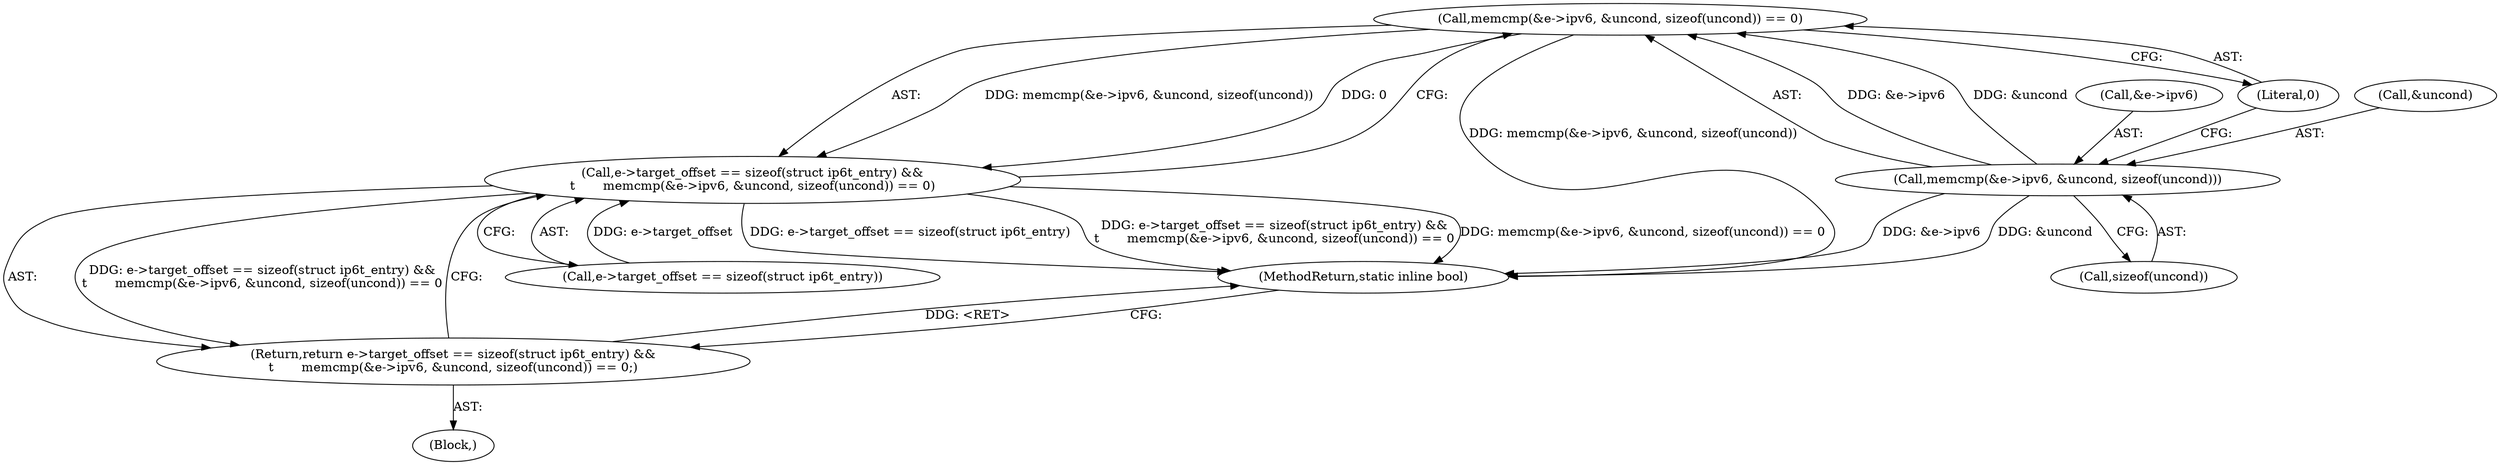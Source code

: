 digraph "0_linux_54d83fc74aa9ec72794373cb47432c5f7fb1a309_12@API" {
"1000112" [label="(Call,memcmp(&e->ipv6, &uncond, sizeof(uncond)) == 0)"];
"1000113" [label="(Call,memcmp(&e->ipv6, &uncond, sizeof(uncond)))"];
"1000105" [label="(Call,e->target_offset == sizeof(struct ip6t_entry) &&\n\t       memcmp(&e->ipv6, &uncond, sizeof(uncond)) == 0)"];
"1000104" [label="(Return,return e->target_offset == sizeof(struct ip6t_entry) &&\n\t       memcmp(&e->ipv6, &uncond, sizeof(uncond)) == 0;)"];
"1000104" [label="(Return,return e->target_offset == sizeof(struct ip6t_entry) &&\n\t       memcmp(&e->ipv6, &uncond, sizeof(uncond)) == 0;)"];
"1000114" [label="(Call,&e->ipv6)"];
"1000112" [label="(Call,memcmp(&e->ipv6, &uncond, sizeof(uncond)) == 0)"];
"1000105" [label="(Call,e->target_offset == sizeof(struct ip6t_entry) &&\n\t       memcmp(&e->ipv6, &uncond, sizeof(uncond)) == 0)"];
"1000113" [label="(Call,memcmp(&e->ipv6, &uncond, sizeof(uncond)))"];
"1000120" [label="(Call,sizeof(uncond))"];
"1000122" [label="(Literal,0)"];
"1000106" [label="(Call,e->target_offset == sizeof(struct ip6t_entry))"];
"1000102" [label="(Block,)"];
"1000118" [label="(Call,&uncond)"];
"1000123" [label="(MethodReturn,static inline bool)"];
"1000112" -> "1000105"  [label="AST: "];
"1000112" -> "1000122"  [label="CFG: "];
"1000113" -> "1000112"  [label="AST: "];
"1000122" -> "1000112"  [label="AST: "];
"1000105" -> "1000112"  [label="CFG: "];
"1000112" -> "1000123"  [label="DDG: memcmp(&e->ipv6, &uncond, sizeof(uncond))"];
"1000112" -> "1000105"  [label="DDG: memcmp(&e->ipv6, &uncond, sizeof(uncond))"];
"1000112" -> "1000105"  [label="DDG: 0"];
"1000113" -> "1000112"  [label="DDG: &e->ipv6"];
"1000113" -> "1000112"  [label="DDG: &uncond"];
"1000113" -> "1000120"  [label="CFG: "];
"1000114" -> "1000113"  [label="AST: "];
"1000118" -> "1000113"  [label="AST: "];
"1000120" -> "1000113"  [label="AST: "];
"1000122" -> "1000113"  [label="CFG: "];
"1000113" -> "1000123"  [label="DDG: &e->ipv6"];
"1000113" -> "1000123"  [label="DDG: &uncond"];
"1000105" -> "1000104"  [label="AST: "];
"1000105" -> "1000106"  [label="CFG: "];
"1000106" -> "1000105"  [label="AST: "];
"1000104" -> "1000105"  [label="CFG: "];
"1000105" -> "1000123"  [label="DDG: e->target_offset == sizeof(struct ip6t_entry) &&\n\t       memcmp(&e->ipv6, &uncond, sizeof(uncond)) == 0"];
"1000105" -> "1000123"  [label="DDG: memcmp(&e->ipv6, &uncond, sizeof(uncond)) == 0"];
"1000105" -> "1000123"  [label="DDG: e->target_offset == sizeof(struct ip6t_entry)"];
"1000105" -> "1000104"  [label="DDG: e->target_offset == sizeof(struct ip6t_entry) &&\n\t       memcmp(&e->ipv6, &uncond, sizeof(uncond)) == 0"];
"1000106" -> "1000105"  [label="DDG: e->target_offset"];
"1000104" -> "1000102"  [label="AST: "];
"1000123" -> "1000104"  [label="CFG: "];
"1000104" -> "1000123"  [label="DDG: <RET>"];
}
